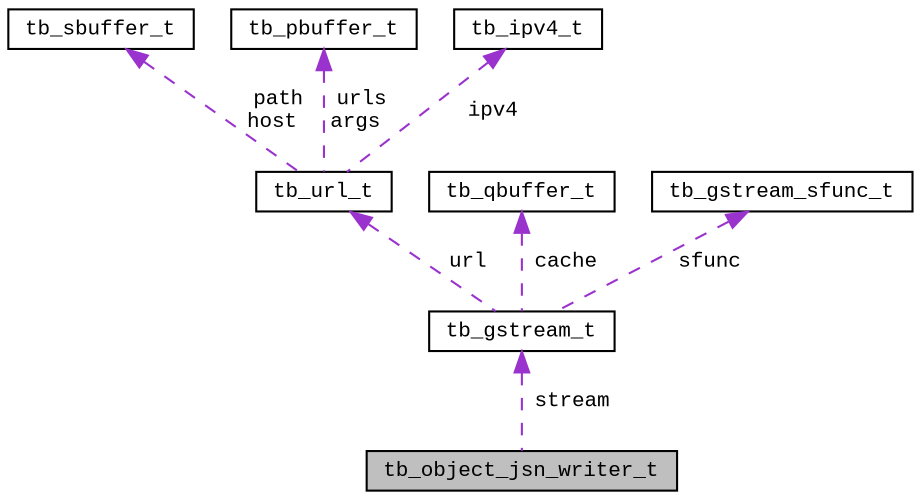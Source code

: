 digraph "tb_object_jsn_writer_t"
{
  edge [fontname="CourierNew",fontsize="10",labelfontname="CourierNew",labelfontsize="10"];
  node [fontname="CourierNew",fontsize="10",shape=record];
  Node1 [label="tb_object_jsn_writer_t",height=0.2,width=0.4,color="black", fillcolor="grey75", style="filled" fontcolor="black"];
  Node2 -> Node1 [dir="back",color="darkorchid3",fontsize="10",style="dashed",label=" stream" ,fontname="CourierNew"];
  Node2 [label="tb_gstream_t",height=0.2,width=0.4,color="black", fillcolor="white", style="filled",URL="$da/d6c/structtb__gstream__t.html",tooltip="the generic stream type"];
  Node3 -> Node2 [dir="back",color="darkorchid3",fontsize="10",style="dashed",label=" url" ,fontname="CourierNew"];
  Node3 [label="tb_url_t",height=0.2,width=0.4,color="black", fillcolor="white", style="filled",URL="$d0/d3d/structtb__url__t.html"];
  Node4 -> Node3 [dir="back",color="darkorchid3",fontsize="10",style="dashed",label=" path\nhost" ,fontname="CourierNew"];
  Node4 [label="tb_sbuffer_t",height=0.2,width=0.4,color="black", fillcolor="white", style="filled",URL="$d1/d75/structtb__sbuffer__t.html"];
  Node5 -> Node3 [dir="back",color="darkorchid3",fontsize="10",style="dashed",label=" urls\nargs" ,fontname="CourierNew"];
  Node5 [label="tb_pbuffer_t",height=0.2,width=0.4,color="black", fillcolor="white", style="filled",URL="$db/dac/structtb__pbuffer__t.html"];
  Node6 -> Node3 [dir="back",color="darkorchid3",fontsize="10",style="dashed",label=" ipv4" ,fontname="CourierNew"];
  Node6 [label="tb_ipv4_t",height=0.2,width=0.4,color="black", fillcolor="white", style="filled",URL="$d1/db4/uniontb__ipv4__t.html",tooltip="the ipv4"];
  Node7 -> Node2 [dir="back",color="darkorchid3",fontsize="10",style="dashed",label=" cache" ,fontname="CourierNew"];
  Node7 [label="tb_qbuffer_t",height=0.2,width=0.4,color="black", fillcolor="white", style="filled",URL="$d2/dcd/structtb__qbuffer__t.html"];
  Node8 -> Node2 [dir="back",color="darkorchid3",fontsize="10",style="dashed",label=" sfunc" ,fontname="CourierNew"];
  Node8 [label="tb_gstream_sfunc_t",height=0.2,width=0.4,color="black", fillcolor="white", style="filled",URL="$d1/db5/structtb__gstream__sfunc__t.html",tooltip="the gstream ssl func type"];
}
